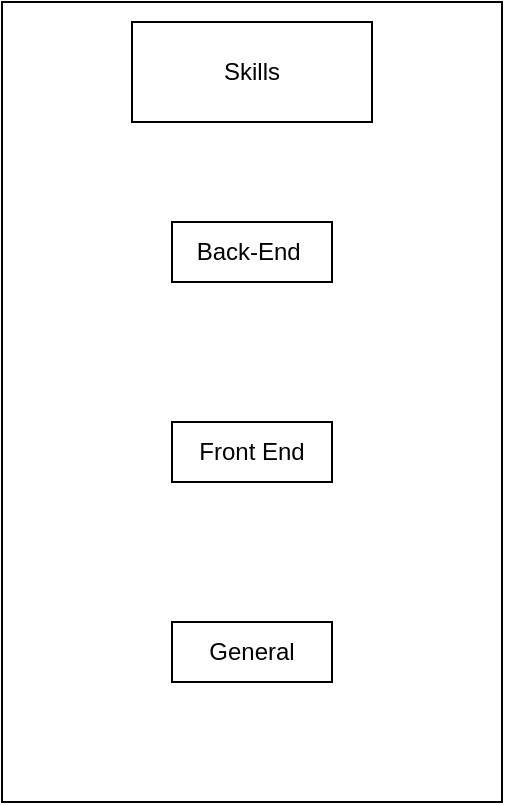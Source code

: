 <mxfile version="24.9.0">
  <diagram name="Page-1" id="8wZgJKjKrU__mTuU6S4J">
    <mxGraphModel dx="1318" dy="522" grid="1" gridSize="10" guides="1" tooltips="1" connect="1" arrows="1" fold="1" page="1" pageScale="1" pageWidth="850" pageHeight="1100" math="0" shadow="0">
      <root>
        <mxCell id="0" />
        <mxCell id="1" parent="0" />
        <mxCell id="8qEUcD1uiPGlTy2jwRuW-1" value="" style="rounded=0;whiteSpace=wrap;html=1;" vertex="1" parent="1">
          <mxGeometry x="280" y="160" width="250" height="400" as="geometry" />
        </mxCell>
        <mxCell id="8qEUcD1uiPGlTy2jwRuW-3" value="Skills" style="rounded=0;whiteSpace=wrap;html=1;" vertex="1" parent="1">
          <mxGeometry x="345" y="170" width="120" height="50" as="geometry" />
        </mxCell>
        <mxCell id="8qEUcD1uiPGlTy2jwRuW-4" value="Back-End&amp;nbsp;" style="rounded=0;whiteSpace=wrap;html=1;" vertex="1" parent="1">
          <mxGeometry x="365" y="270" width="80" height="30" as="geometry" />
        </mxCell>
        <mxCell id="8qEUcD1uiPGlTy2jwRuW-5" value="Front End" style="rounded=0;whiteSpace=wrap;html=1;" vertex="1" parent="1">
          <mxGeometry x="365" y="370" width="80" height="30" as="geometry" />
        </mxCell>
        <mxCell id="8qEUcD1uiPGlTy2jwRuW-6" value="General" style="rounded=0;whiteSpace=wrap;html=1;" vertex="1" parent="1">
          <mxGeometry x="365" y="470" width="80" height="30" as="geometry" />
        </mxCell>
      </root>
    </mxGraphModel>
  </diagram>
</mxfile>
